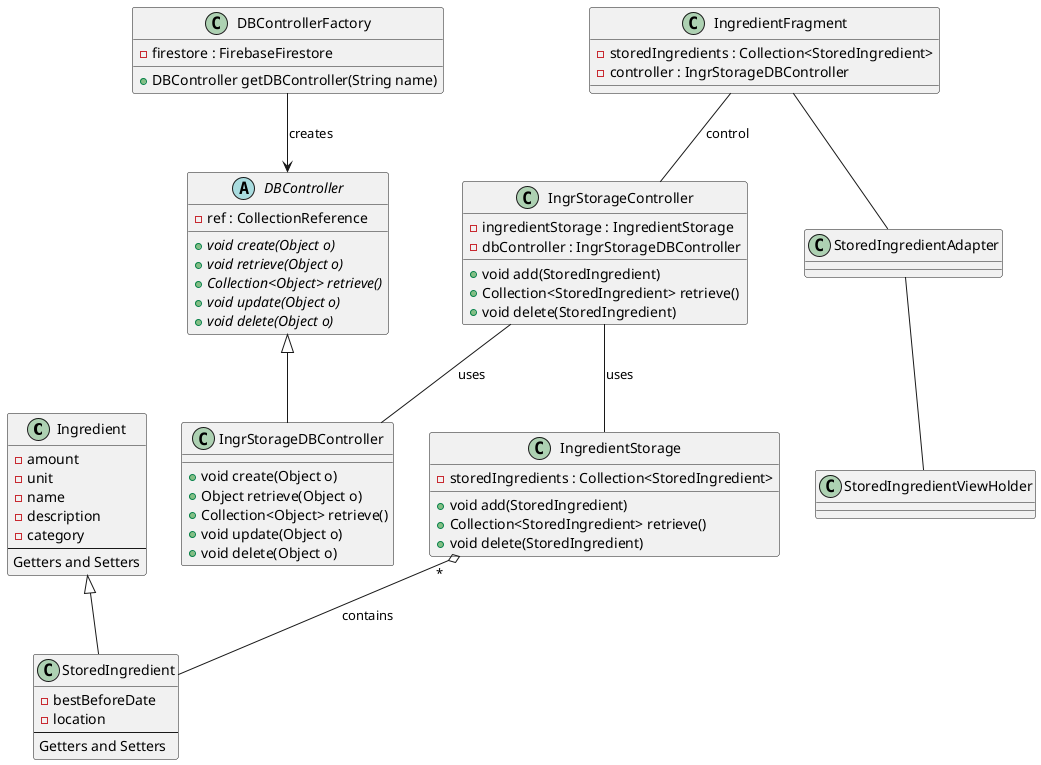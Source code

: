 @startuml
'https://plantuml.com/class-diagram

Ingredient <|-- StoredIngredient
IngredientStorage "*" o-- StoredIngredient : contains

DBController <|-- IngrStorageDBController

DBControllerFactory --> DBController : creates

IngrStorageController -- IngredientStorage : uses
IngrStorageController -- IngrStorageDBController : uses

IngredientFragment -- IngrStorageController : control
IngredientFragment -- StoredIngredientAdapter
StoredIngredientAdapter -- StoredIngredientViewHolder

class Ingredient {
    - amount
    - unit
    - name
    - description
    - category
    --
    Getters and Setters
}

class StoredIngredient {
    - bestBeforeDate
    - location
    --
    Getters and Setters
}

class IngredientStorage {
    - storedIngredients : Collection<StoredIngredient>
    + void add(StoredIngredient)
    + Collection<StoredIngredient> retrieve()
    + void delete(StoredIngredient)
}

class DBControllerFactory {
    - firestore : FirebaseFirestore
    + DBController getDBController(String name)
}

abstract class DBController {
    - ref : CollectionReference
    + {abstract} void create(Object o)
    + {abstract} void retrieve(Object o)
    + {abstract} Collection<Object> retrieve()
    + {abstract} void update(Object o)
    + {abstract} void delete(Object o)
}

class IngrStorageDBController {
    + void create(Object o)
    + Object retrieve(Object o)
    + Collection<Object> retrieve()
    + void update(Object o)
    + void delete(Object o)
}

class IngrStorageController {
    - ingredientStorage : IngredientStorage
    - dbController : IngrStorageDBController
    + void add(StoredIngredient)
    + Collection<StoredIngredient> retrieve()
    + void delete(StoredIngredient)
}

class IngredientFragment {
    - storedIngredients : Collection<StoredIngredient>
    - controller : IngrStorageDBController
    
}

@enduml